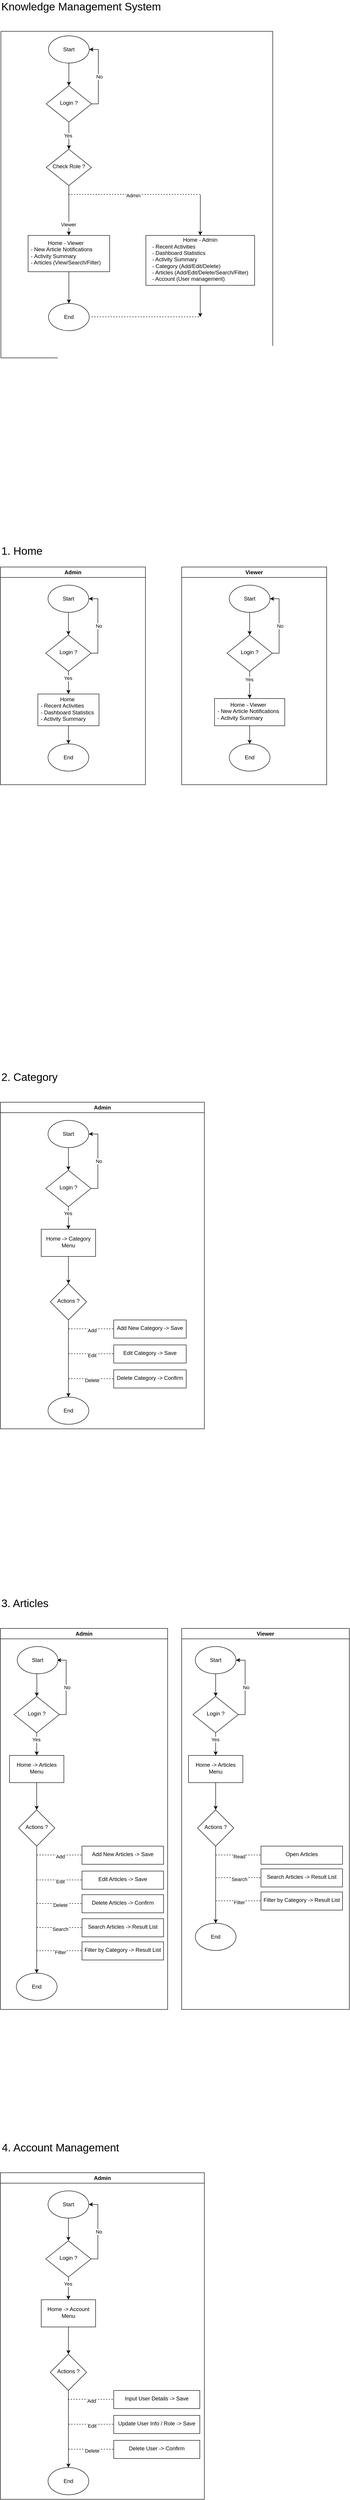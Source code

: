 <mxfile version="28.2.5">
  <diagram id="C5RBs43oDa-KdzZeNtuy" name="Page-1">
    <mxGraphModel dx="1418" dy="756" grid="1" gridSize="10" guides="1" tooltips="1" connect="1" arrows="1" fold="1" page="1" pageScale="1" pageWidth="827" pageHeight="1169" math="0" shadow="0">
      <root>
        <mxCell id="WIyWlLk6GJQsqaUBKTNV-0" />
        <mxCell id="WIyWlLk6GJQsqaUBKTNV-1" parent="WIyWlLk6GJQsqaUBKTNV-0" />
        <mxCell id="KvHcU47rv7xYEL3rzJnX-13" value="" style="swimlane;startSize=0;" parent="WIyWlLk6GJQsqaUBKTNV-1" vertex="1">
          <mxGeometry x="41" y="79" width="600" height="720" as="geometry" />
        </mxCell>
        <mxCell id="KvHcU47rv7xYEL3rzJnX-27" style="edgeStyle=orthogonalEdgeStyle;rounded=0;orthogonalLoop=1;jettySize=auto;html=1;entryX=1;entryY=0.5;entryDx=0;entryDy=0;" parent="KvHcU47rv7xYEL3rzJnX-13" source="KvHcU47rv7xYEL3rzJnX-29" target="KvHcU47rv7xYEL3rzJnX-33" edge="1">
          <mxGeometry relative="1" as="geometry">
            <Array as="points">
              <mxPoint x="215" y="160" />
              <mxPoint x="215" y="40" />
            </Array>
          </mxGeometry>
        </mxCell>
        <mxCell id="KvHcU47rv7xYEL3rzJnX-28" value="No" style="edgeLabel;html=1;align=center;verticalAlign=middle;resizable=0;points=[];" parent="KvHcU47rv7xYEL3rzJnX-27" vertex="1" connectable="0">
          <mxGeometry x="-0.032" y="-2" relative="1" as="geometry">
            <mxPoint as="offset" />
          </mxGeometry>
        </mxCell>
        <mxCell id="KvHcU47rv7xYEL3rzJnX-37" value="" style="edgeStyle=orthogonalEdgeStyle;rounded=0;orthogonalLoop=1;jettySize=auto;html=1;" parent="KvHcU47rv7xYEL3rzJnX-13" source="KvHcU47rv7xYEL3rzJnX-29" target="KvHcU47rv7xYEL3rzJnX-36" edge="1">
          <mxGeometry relative="1" as="geometry" />
        </mxCell>
        <mxCell id="KvHcU47rv7xYEL3rzJnX-38" value="Yes" style="edgeLabel;html=1;align=center;verticalAlign=middle;resizable=0;points=[];" parent="KvHcU47rv7xYEL3rzJnX-37" vertex="1" connectable="0">
          <mxGeometry y="-2" relative="1" as="geometry">
            <mxPoint as="offset" />
          </mxGeometry>
        </mxCell>
        <mxCell id="KvHcU47rv7xYEL3rzJnX-29" value="Login ?" style="rhombus;whiteSpace=wrap;html=1;shadow=0;fontFamily=Helvetica;fontSize=12;align=center;strokeWidth=1;spacing=6;spacingTop=-4;" parent="KvHcU47rv7xYEL3rzJnX-13" vertex="1">
          <mxGeometry x="100" y="120" width="100" height="80" as="geometry" />
        </mxCell>
        <mxCell id="KvHcU47rv7xYEL3rzJnX-32" value="" style="edgeStyle=orthogonalEdgeStyle;rounded=0;orthogonalLoop=1;jettySize=auto;html=1;" parent="KvHcU47rv7xYEL3rzJnX-13" source="KvHcU47rv7xYEL3rzJnX-33" target="KvHcU47rv7xYEL3rzJnX-29" edge="1">
          <mxGeometry relative="1" as="geometry" />
        </mxCell>
        <mxCell id="KvHcU47rv7xYEL3rzJnX-33" value="Start" style="ellipse;whiteSpace=wrap;html=1;" parent="KvHcU47rv7xYEL3rzJnX-13" vertex="1">
          <mxGeometry x="105" y="10" width="90" height="60" as="geometry" />
        </mxCell>
        <mxCell id="KvHcU47rv7xYEL3rzJnX-57" style="edgeStyle=orthogonalEdgeStyle;rounded=0;orthogonalLoop=1;jettySize=auto;html=1;entryX=0.5;entryY=0;entryDx=0;entryDy=0;" parent="KvHcU47rv7xYEL3rzJnX-13" source="KvHcU47rv7xYEL3rzJnX-36" target="KvHcU47rv7xYEL3rzJnX-41" edge="1">
          <mxGeometry relative="1" as="geometry" />
        </mxCell>
        <mxCell id="KvHcU47rv7xYEL3rzJnX-62" value="Viewer" style="edgeLabel;html=1;align=center;verticalAlign=middle;resizable=0;points=[];" parent="KvHcU47rv7xYEL3rzJnX-57" vertex="1" connectable="0">
          <mxGeometry x="0.564" y="-1" relative="1" as="geometry">
            <mxPoint as="offset" />
          </mxGeometry>
        </mxCell>
        <mxCell id="KvHcU47rv7xYEL3rzJnX-36" value="Check Role ?" style="rhombus;whiteSpace=wrap;html=1;shadow=0;fontFamily=Helvetica;fontSize=12;align=center;strokeWidth=1;spacing=6;spacingTop=-4;" parent="KvHcU47rv7xYEL3rzJnX-13" vertex="1">
          <mxGeometry x="100" y="260" width="100" height="80" as="geometry" />
        </mxCell>
        <mxCell id="KvHcU47rv7xYEL3rzJnX-56" style="edgeStyle=orthogonalEdgeStyle;rounded=0;orthogonalLoop=1;jettySize=auto;html=1;entryX=0.5;entryY=0;entryDx=0;entryDy=0;" parent="KvHcU47rv7xYEL3rzJnX-13" source="KvHcU47rv7xYEL3rzJnX-41" target="KvHcU47rv7xYEL3rzJnX-54" edge="1">
          <mxGeometry relative="1" as="geometry" />
        </mxCell>
        <mxCell id="KvHcU47rv7xYEL3rzJnX-41" value="&lt;div style=&quot;text-align: center;&quot;&gt;&lt;span style=&quot;background-color: transparent; color: light-dark(rgb(0, 0, 0), rgb(255, 255, 255));&quot;&gt;Home - Viewer&lt;/span&gt;&lt;/div&gt;- New Article Notifications&lt;br&gt;-&amp;nbsp;Activity Summary&lt;br&gt;- Articles (View/Search/Filter)" style="whiteSpace=wrap;html=1;shadow=0;strokeWidth=1;spacing=6;spacingTop=-4;align=left;" parent="KvHcU47rv7xYEL3rzJnX-13" vertex="1">
          <mxGeometry x="60" y="450" width="180" height="80" as="geometry" />
        </mxCell>
        <mxCell id="KvHcU47rv7xYEL3rzJnX-54" value="End" style="ellipse;whiteSpace=wrap;html=1;" parent="KvHcU47rv7xYEL3rzJnX-13" vertex="1">
          <mxGeometry x="105" y="600" width="90" height="60" as="geometry" />
        </mxCell>
        <mxCell id="KvHcU47rv7xYEL3rzJnX-58" value="&lt;div&gt;&lt;span style=&quot;background-color: transparent; color: light-dark(rgb(0, 0, 0), rgb(255, 255, 255));&quot;&gt;Home - Admin&lt;/span&gt;&lt;/div&gt;&lt;span style=&quot;&quot;&gt;&lt;div style=&quot;text-align: left;&quot;&gt;&lt;span style=&quot;background-color: transparent; color: light-dark(rgb(0, 0, 0), rgb(255, 255, 255));&quot;&gt;- Recent Activities&lt;br&gt;- Dashboard Statistics&lt;br&gt;- Activity Summary&lt;/span&gt;&lt;/div&gt;&lt;/span&gt;&lt;span style=&quot;&quot;&gt;&lt;div style=&quot;text-align: left;&quot;&gt;&lt;span style=&quot;background-color: transparent; color: light-dark(rgb(0, 0, 0), rgb(255, 255, 255));&quot;&gt;- Category (Add/Edit/Delete)&lt;/span&gt;&lt;/div&gt;&lt;/span&gt;&lt;span style=&quot;&quot;&gt;&lt;div style=&quot;text-align: left;&quot;&gt;&lt;span style=&quot;background-color: transparent; color: light-dark(rgb(0, 0, 0), rgb(255, 255, 255));&quot;&gt;- Articles (Add/Edit/Delete/Search/Filter)&lt;br&gt;- Account (User management)&lt;/span&gt;&lt;/div&gt;&lt;/span&gt;" style="whiteSpace=wrap;html=1;shadow=0;strokeWidth=1;spacing=6;spacingTop=-4;" parent="KvHcU47rv7xYEL3rzJnX-13" vertex="1">
          <mxGeometry x="320" y="450" width="240" height="110" as="geometry" />
        </mxCell>
        <mxCell id="KvHcU47rv7xYEL3rzJnX-59" value="" style="endArrow=classic;html=1;rounded=0;entryX=0.5;entryY=0;entryDx=0;entryDy=0;exitX=0.667;exitY=0.5;exitDx=0;exitDy=0;exitPerimeter=0;" parent="KvHcU47rv7xYEL3rzJnX-13" target="KvHcU47rv7xYEL3rzJnX-58" edge="1">
          <mxGeometry width="50" height="50" relative="1" as="geometry">
            <mxPoint x="440.2" y="360" as="sourcePoint" />
            <mxPoint x="400" y="350" as="targetPoint" />
          </mxGeometry>
        </mxCell>
        <mxCell id="KvHcU47rv7xYEL3rzJnX-63" value="" style="endArrow=classic;html=1;rounded=0;exitX=0.5;exitY=1;exitDx=0;exitDy=0;" parent="KvHcU47rv7xYEL3rzJnX-13" source="KvHcU47rv7xYEL3rzJnX-58" edge="1">
          <mxGeometry width="50" height="50" relative="1" as="geometry">
            <mxPoint x="350" y="400" as="sourcePoint" />
            <mxPoint x="440" y="630" as="targetPoint" />
          </mxGeometry>
        </mxCell>
        <mxCell id="KvHcU47rv7xYEL3rzJnX-64" value="" style="endArrow=none;dashed=1;html=1;rounded=0;" parent="KvHcU47rv7xYEL3rzJnX-13" edge="1">
          <mxGeometry width="50" height="50" relative="1" as="geometry">
            <mxPoint x="200" y="629.5" as="sourcePoint" />
            <mxPoint x="440" y="629.5" as="targetPoint" />
            <Array as="points">
              <mxPoint x="200" y="629.5" />
            </Array>
          </mxGeometry>
        </mxCell>
        <mxCell id="KvHcU47rv7xYEL3rzJnX-60" value="" style="endArrow=none;dashed=1;html=1;rounded=0;" parent="KvHcU47rv7xYEL3rzJnX-13" edge="1">
          <mxGeometry width="50" height="50" relative="1" as="geometry">
            <mxPoint x="149" y="359.5" as="sourcePoint" />
            <mxPoint x="439" y="359.5" as="targetPoint" />
          </mxGeometry>
        </mxCell>
        <mxCell id="KvHcU47rv7xYEL3rzJnX-61" value="Admin" style="edgeLabel;html=1;align=center;verticalAlign=middle;resizable=0;points=[];" parent="KvHcU47rv7xYEL3rzJnX-60" vertex="1" connectable="0">
          <mxGeometry x="-0.014" y="-2" relative="1" as="geometry">
            <mxPoint as="offset" />
          </mxGeometry>
        </mxCell>
        <mxCell id="snpb0dGP6pKVzHkLgJxg-0" value="&lt;font style=&quot;font-size: 24px;&quot;&gt;Knowledge Management System&lt;/font&gt;" style="text;html=1;align=left;verticalAlign=middle;whiteSpace=wrap;rounded=0;" parent="WIyWlLk6GJQsqaUBKTNV-1" vertex="1">
          <mxGeometry x="40" y="10" width="380" height="30" as="geometry" />
        </mxCell>
        <mxCell id="snpb0dGP6pKVzHkLgJxg-1" value="Admin" style="swimlane;whiteSpace=wrap;html=1;" parent="WIyWlLk6GJQsqaUBKTNV-1" vertex="1">
          <mxGeometry x="40" y="1260" width="320" height="480" as="geometry">
            <mxRectangle x="430" y="510" width="140" height="30" as="alternateBounds" />
          </mxGeometry>
        </mxCell>
        <mxCell id="snpb0dGP6pKVzHkLgJxg-2" value="" style="edgeStyle=orthogonalEdgeStyle;rounded=0;orthogonalLoop=1;jettySize=auto;html=1;" parent="snpb0dGP6pKVzHkLgJxg-1" source="snpb0dGP6pKVzHkLgJxg-6" target="snpb0dGP6pKVzHkLgJxg-8" edge="1">
          <mxGeometry relative="1" as="geometry" />
        </mxCell>
        <mxCell id="snpb0dGP6pKVzHkLgJxg-3" value="Yes" style="edgeLabel;html=1;align=center;verticalAlign=middle;resizable=0;points=[];" parent="snpb0dGP6pKVzHkLgJxg-2" vertex="1" connectable="0">
          <mxGeometry x="-0.4" y="-1" relative="1" as="geometry">
            <mxPoint as="offset" />
          </mxGeometry>
        </mxCell>
        <mxCell id="snpb0dGP6pKVzHkLgJxg-4" style="edgeStyle=orthogonalEdgeStyle;rounded=0;orthogonalLoop=1;jettySize=auto;html=1;entryX=1;entryY=0.5;entryDx=0;entryDy=0;" parent="snpb0dGP6pKVzHkLgJxg-1" source="snpb0dGP6pKVzHkLgJxg-6" target="snpb0dGP6pKVzHkLgJxg-10" edge="1">
          <mxGeometry relative="1" as="geometry">
            <Array as="points">
              <mxPoint x="215" y="190" />
              <mxPoint x="215" y="70" />
            </Array>
          </mxGeometry>
        </mxCell>
        <mxCell id="snpb0dGP6pKVzHkLgJxg-5" value="No" style="edgeLabel;html=1;align=center;verticalAlign=middle;resizable=0;points=[];" parent="snpb0dGP6pKVzHkLgJxg-4" vertex="1" connectable="0">
          <mxGeometry x="-0.032" y="-2" relative="1" as="geometry">
            <mxPoint as="offset" />
          </mxGeometry>
        </mxCell>
        <mxCell id="snpb0dGP6pKVzHkLgJxg-6" value="Login ?" style="rhombus;whiteSpace=wrap;html=1;shadow=0;fontFamily=Helvetica;fontSize=12;align=center;strokeWidth=1;spacing=6;spacingTop=-4;" parent="snpb0dGP6pKVzHkLgJxg-1" vertex="1">
          <mxGeometry x="100" y="150" width="100" height="80" as="geometry" />
        </mxCell>
        <mxCell id="snpb0dGP6pKVzHkLgJxg-7" value="" style="edgeStyle=orthogonalEdgeStyle;rounded=0;orthogonalLoop=1;jettySize=auto;html=1;" parent="snpb0dGP6pKVzHkLgJxg-1" source="snpb0dGP6pKVzHkLgJxg-8" target="snpb0dGP6pKVzHkLgJxg-11" edge="1">
          <mxGeometry relative="1" as="geometry" />
        </mxCell>
        <mxCell id="snpb0dGP6pKVzHkLgJxg-8" value="&lt;div style=&quot;&quot;&gt;&lt;div style=&quot;text-align: center;&quot;&gt;&lt;span style=&quot;background-color: transparent; color: light-dark(rgb(0, 0, 0), rgb(255, 255, 255));&quot;&gt;Home&lt;/span&gt;&lt;/div&gt;&lt;div style=&quot;&quot;&gt;&lt;span style=&quot;background-color: transparent; color: light-dark(rgb(0, 0, 0), rgb(255, 255, 255));&quot;&gt;- Recent Activities&lt;/span&gt;&lt;/div&gt;&lt;span style=&quot;&quot;&gt;- Dashboard Statistics&lt;/span&gt;&lt;/div&gt;&lt;div style=&quot;&quot;&gt;&lt;span style=&quot;background-color: transparent; color: light-dark(rgb(0, 0, 0), rgb(255, 255, 255));&quot;&gt;- Activity Summary&lt;/span&gt;&lt;/div&gt;" style="whiteSpace=wrap;html=1;shadow=0;strokeWidth=1;spacing=6;spacingTop=-4;align=left;" parent="snpb0dGP6pKVzHkLgJxg-1" vertex="1">
          <mxGeometry x="82.5" y="280" width="135" height="70" as="geometry" />
        </mxCell>
        <mxCell id="snpb0dGP6pKVzHkLgJxg-9" value="" style="edgeStyle=orthogonalEdgeStyle;rounded=0;orthogonalLoop=1;jettySize=auto;html=1;" parent="snpb0dGP6pKVzHkLgJxg-1" source="snpb0dGP6pKVzHkLgJxg-10" target="snpb0dGP6pKVzHkLgJxg-6" edge="1">
          <mxGeometry relative="1" as="geometry" />
        </mxCell>
        <mxCell id="snpb0dGP6pKVzHkLgJxg-10" value="Start" style="ellipse;whiteSpace=wrap;html=1;" parent="snpb0dGP6pKVzHkLgJxg-1" vertex="1">
          <mxGeometry x="105" y="40" width="90" height="60" as="geometry" />
        </mxCell>
        <mxCell id="snpb0dGP6pKVzHkLgJxg-11" value="End" style="ellipse;whiteSpace=wrap;html=1;" parent="snpb0dGP6pKVzHkLgJxg-1" vertex="1">
          <mxGeometry x="105" y="390" width="90" height="60" as="geometry" />
        </mxCell>
        <mxCell id="snpb0dGP6pKVzHkLgJxg-12" value="Viewer" style="swimlane;whiteSpace=wrap;html=1;" parent="WIyWlLk6GJQsqaUBKTNV-1" vertex="1">
          <mxGeometry x="440" y="1260" width="320" height="480" as="geometry">
            <mxRectangle x="430" y="510" width="140" height="30" as="alternateBounds" />
          </mxGeometry>
        </mxCell>
        <mxCell id="snpb0dGP6pKVzHkLgJxg-13" value="" style="edgeStyle=orthogonalEdgeStyle;rounded=0;orthogonalLoop=1;jettySize=auto;html=1;" parent="snpb0dGP6pKVzHkLgJxg-12" source="snpb0dGP6pKVzHkLgJxg-17" target="snpb0dGP6pKVzHkLgJxg-19" edge="1">
          <mxGeometry relative="1" as="geometry" />
        </mxCell>
        <mxCell id="snpb0dGP6pKVzHkLgJxg-14" value="Yes" style="edgeLabel;html=1;align=center;verticalAlign=middle;resizable=0;points=[];" parent="snpb0dGP6pKVzHkLgJxg-13" vertex="1" connectable="0">
          <mxGeometry x="-0.4" y="-1" relative="1" as="geometry">
            <mxPoint as="offset" />
          </mxGeometry>
        </mxCell>
        <mxCell id="snpb0dGP6pKVzHkLgJxg-15" style="edgeStyle=orthogonalEdgeStyle;rounded=0;orthogonalLoop=1;jettySize=auto;html=1;entryX=1;entryY=0.5;entryDx=0;entryDy=0;" parent="snpb0dGP6pKVzHkLgJxg-12" source="snpb0dGP6pKVzHkLgJxg-17" target="snpb0dGP6pKVzHkLgJxg-21" edge="1">
          <mxGeometry relative="1" as="geometry">
            <Array as="points">
              <mxPoint x="215" y="190" />
              <mxPoint x="215" y="70" />
            </Array>
          </mxGeometry>
        </mxCell>
        <mxCell id="snpb0dGP6pKVzHkLgJxg-16" value="No" style="edgeLabel;html=1;align=center;verticalAlign=middle;resizable=0;points=[];" parent="snpb0dGP6pKVzHkLgJxg-15" vertex="1" connectable="0">
          <mxGeometry x="-0.032" y="-2" relative="1" as="geometry">
            <mxPoint as="offset" />
          </mxGeometry>
        </mxCell>
        <mxCell id="snpb0dGP6pKVzHkLgJxg-17" value="Login ?" style="rhombus;whiteSpace=wrap;html=1;shadow=0;fontFamily=Helvetica;fontSize=12;align=center;strokeWidth=1;spacing=6;spacingTop=-4;" parent="snpb0dGP6pKVzHkLgJxg-12" vertex="1">
          <mxGeometry x="100" y="150" width="100" height="80" as="geometry" />
        </mxCell>
        <mxCell id="snpb0dGP6pKVzHkLgJxg-18" value="" style="edgeStyle=orthogonalEdgeStyle;rounded=0;orthogonalLoop=1;jettySize=auto;html=1;" parent="snpb0dGP6pKVzHkLgJxg-12" source="snpb0dGP6pKVzHkLgJxg-19" target="snpb0dGP6pKVzHkLgJxg-22" edge="1">
          <mxGeometry relative="1" as="geometry" />
        </mxCell>
        <mxCell id="snpb0dGP6pKVzHkLgJxg-19" value="&lt;div style=&quot;&quot;&gt;&lt;div style=&quot;text-align: center;&quot;&gt;&lt;span style=&quot;background-color: transparent; color: light-dark(rgb(0, 0, 0), rgb(255, 255, 255));&quot;&gt;Home - Viewer&lt;/span&gt;&lt;/div&gt;&lt;span style=&quot;&quot;&gt;- New Article Notifications&lt;/span&gt;&lt;br style=&quot;&quot;&gt;&lt;span style=&quot;&quot;&gt;-&amp;nbsp;Activity Summary&lt;/span&gt;&lt;/div&gt;" style="whiteSpace=wrap;html=1;shadow=0;strokeWidth=1;spacing=6;spacingTop=-4;align=left;" parent="snpb0dGP6pKVzHkLgJxg-12" vertex="1">
          <mxGeometry x="72.5" y="290" width="155" height="60" as="geometry" />
        </mxCell>
        <mxCell id="snpb0dGP6pKVzHkLgJxg-20" value="" style="edgeStyle=orthogonalEdgeStyle;rounded=0;orthogonalLoop=1;jettySize=auto;html=1;" parent="snpb0dGP6pKVzHkLgJxg-12" source="snpb0dGP6pKVzHkLgJxg-21" target="snpb0dGP6pKVzHkLgJxg-17" edge="1">
          <mxGeometry relative="1" as="geometry" />
        </mxCell>
        <mxCell id="snpb0dGP6pKVzHkLgJxg-21" value="Start" style="ellipse;whiteSpace=wrap;html=1;" parent="snpb0dGP6pKVzHkLgJxg-12" vertex="1">
          <mxGeometry x="105" y="40" width="90" height="60" as="geometry" />
        </mxCell>
        <mxCell id="snpb0dGP6pKVzHkLgJxg-22" value="End" style="ellipse;whiteSpace=wrap;html=1;" parent="snpb0dGP6pKVzHkLgJxg-12" vertex="1">
          <mxGeometry x="105" y="390" width="90" height="60" as="geometry" />
        </mxCell>
        <mxCell id="snpb0dGP6pKVzHkLgJxg-23" value="&lt;font style=&quot;font-size: 24px;&quot;&gt;1. Home&lt;/font&gt;" style="text;html=1;align=left;verticalAlign=middle;whiteSpace=wrap;rounded=0;" parent="WIyWlLk6GJQsqaUBKTNV-1" vertex="1">
          <mxGeometry x="40" y="1210" width="120" height="30" as="geometry" />
        </mxCell>
        <mxCell id="snpb0dGP6pKVzHkLgJxg-24" value="Admin" style="swimlane;whiteSpace=wrap;html=1;" parent="WIyWlLk6GJQsqaUBKTNV-1" vertex="1">
          <mxGeometry x="40" y="2440" width="450" height="720" as="geometry">
            <mxRectangle x="430" y="510" width="140" height="30" as="alternateBounds" />
          </mxGeometry>
        </mxCell>
        <mxCell id="snpb0dGP6pKVzHkLgJxg-25" value="" style="edgeStyle=orthogonalEdgeStyle;rounded=0;orthogonalLoop=1;jettySize=auto;html=1;" parent="snpb0dGP6pKVzHkLgJxg-24" source="snpb0dGP6pKVzHkLgJxg-29" target="snpb0dGP6pKVzHkLgJxg-31" edge="1">
          <mxGeometry relative="1" as="geometry" />
        </mxCell>
        <mxCell id="snpb0dGP6pKVzHkLgJxg-26" value="Yes" style="edgeLabel;html=1;align=center;verticalAlign=middle;resizable=0;points=[];" parent="snpb0dGP6pKVzHkLgJxg-25" vertex="1" connectable="0">
          <mxGeometry x="-0.4" y="-1" relative="1" as="geometry">
            <mxPoint as="offset" />
          </mxGeometry>
        </mxCell>
        <mxCell id="snpb0dGP6pKVzHkLgJxg-27" style="edgeStyle=orthogonalEdgeStyle;rounded=0;orthogonalLoop=1;jettySize=auto;html=1;entryX=1;entryY=0.5;entryDx=0;entryDy=0;" parent="snpb0dGP6pKVzHkLgJxg-24" source="snpb0dGP6pKVzHkLgJxg-29" target="snpb0dGP6pKVzHkLgJxg-33" edge="1">
          <mxGeometry relative="1" as="geometry">
            <Array as="points">
              <mxPoint x="215" y="190" />
              <mxPoint x="215" y="70" />
            </Array>
          </mxGeometry>
        </mxCell>
        <mxCell id="snpb0dGP6pKVzHkLgJxg-28" value="No" style="edgeLabel;html=1;align=center;verticalAlign=middle;resizable=0;points=[];" parent="snpb0dGP6pKVzHkLgJxg-27" vertex="1" connectable="0">
          <mxGeometry x="-0.032" y="-2" relative="1" as="geometry">
            <mxPoint as="offset" />
          </mxGeometry>
        </mxCell>
        <mxCell id="snpb0dGP6pKVzHkLgJxg-29" value="Login ?" style="rhombus;whiteSpace=wrap;html=1;shadow=0;fontFamily=Helvetica;fontSize=12;align=center;strokeWidth=1;spacing=6;spacingTop=-4;" parent="snpb0dGP6pKVzHkLgJxg-24" vertex="1">
          <mxGeometry x="100" y="150" width="100" height="80" as="geometry" />
        </mxCell>
        <mxCell id="snpb0dGP6pKVzHkLgJxg-30" value="" style="edgeStyle=orthogonalEdgeStyle;rounded=0;orthogonalLoop=1;jettySize=auto;html=1;" parent="snpb0dGP6pKVzHkLgJxg-24" source="snpb0dGP6pKVzHkLgJxg-31" target="snpb0dGP6pKVzHkLgJxg-35" edge="1">
          <mxGeometry relative="1" as="geometry" />
        </mxCell>
        <mxCell id="snpb0dGP6pKVzHkLgJxg-31" value="Home -&amp;gt; Category Menu" style="whiteSpace=wrap;html=1;shadow=0;strokeWidth=1;spacing=6;spacingTop=-4;" parent="snpb0dGP6pKVzHkLgJxg-24" vertex="1">
          <mxGeometry x="90" y="280" width="120" height="60" as="geometry" />
        </mxCell>
        <mxCell id="snpb0dGP6pKVzHkLgJxg-32" value="" style="edgeStyle=orthogonalEdgeStyle;rounded=0;orthogonalLoop=1;jettySize=auto;html=1;" parent="snpb0dGP6pKVzHkLgJxg-24" source="snpb0dGP6pKVzHkLgJxg-33" target="snpb0dGP6pKVzHkLgJxg-29" edge="1">
          <mxGeometry relative="1" as="geometry" />
        </mxCell>
        <mxCell id="snpb0dGP6pKVzHkLgJxg-33" value="Start" style="ellipse;whiteSpace=wrap;html=1;" parent="snpb0dGP6pKVzHkLgJxg-24" vertex="1">
          <mxGeometry x="105" y="40" width="90" height="60" as="geometry" />
        </mxCell>
        <mxCell id="snpb0dGP6pKVzHkLgJxg-34" style="edgeStyle=orthogonalEdgeStyle;rounded=0;orthogonalLoop=1;jettySize=auto;html=1;entryX=0.5;entryY=0;entryDx=0;entryDy=0;" parent="snpb0dGP6pKVzHkLgJxg-24" source="snpb0dGP6pKVzHkLgJxg-35" target="snpb0dGP6pKVzHkLgJxg-36" edge="1">
          <mxGeometry relative="1" as="geometry" />
        </mxCell>
        <mxCell id="snpb0dGP6pKVzHkLgJxg-35" value="Actions ?" style="rhombus;whiteSpace=wrap;html=1;shadow=0;strokeWidth=1;spacing=6;spacingTop=-4;" parent="snpb0dGP6pKVzHkLgJxg-24" vertex="1">
          <mxGeometry x="110" y="400" width="80" height="80" as="geometry" />
        </mxCell>
        <mxCell id="snpb0dGP6pKVzHkLgJxg-36" value="End" style="ellipse;whiteSpace=wrap;html=1;" parent="snpb0dGP6pKVzHkLgJxg-24" vertex="1">
          <mxGeometry x="105" y="650" width="90" height="60" as="geometry" />
        </mxCell>
        <mxCell id="snpb0dGP6pKVzHkLgJxg-37" value="Add New Category -&amp;gt; Save" style="whiteSpace=wrap;html=1;shadow=0;strokeWidth=1;spacing=6;spacingTop=-4;" parent="snpb0dGP6pKVzHkLgJxg-24" vertex="1">
          <mxGeometry x="250" y="480" width="160" height="40" as="geometry" />
        </mxCell>
        <mxCell id="snpb0dGP6pKVzHkLgJxg-38" value="Edit Category -&amp;gt; Save" style="whiteSpace=wrap;html=1;shadow=0;strokeWidth=1;spacing=6;spacingTop=-4;" parent="snpb0dGP6pKVzHkLgJxg-24" vertex="1">
          <mxGeometry x="250" y="535" width="160" height="40" as="geometry" />
        </mxCell>
        <mxCell id="snpb0dGP6pKVzHkLgJxg-39" value="" style="endArrow=none;dashed=1;html=1;rounded=0;" parent="snpb0dGP6pKVzHkLgJxg-24" edge="1">
          <mxGeometry width="50" height="50" relative="1" as="geometry">
            <mxPoint x="150" y="554.5" as="sourcePoint" />
            <mxPoint x="250" y="554.5" as="targetPoint" />
          </mxGeometry>
        </mxCell>
        <mxCell id="snpb0dGP6pKVzHkLgJxg-40" value="Text" style="edgeLabel;html=1;align=center;verticalAlign=middle;resizable=0;points=[];" parent="snpb0dGP6pKVzHkLgJxg-39" vertex="1" connectable="0">
          <mxGeometry x="0.02" y="-2" relative="1" as="geometry">
            <mxPoint as="offset" />
          </mxGeometry>
        </mxCell>
        <mxCell id="snpb0dGP6pKVzHkLgJxg-41" value="Edit" style="edgeLabel;html=1;align=center;verticalAlign=middle;resizable=0;points=[];" parent="snpb0dGP6pKVzHkLgJxg-39" vertex="1" connectable="0">
          <mxGeometry x="0.04" y="-3" relative="1" as="geometry">
            <mxPoint as="offset" />
          </mxGeometry>
        </mxCell>
        <mxCell id="snpb0dGP6pKVzHkLgJxg-42" value="Delete Category -&amp;gt; Confirm" style="whiteSpace=wrap;html=1;shadow=0;strokeWidth=1;spacing=6;spacingTop=-4;" parent="snpb0dGP6pKVzHkLgJxg-24" vertex="1">
          <mxGeometry x="250" y="590" width="160" height="40" as="geometry" />
        </mxCell>
        <mxCell id="snpb0dGP6pKVzHkLgJxg-43" value="" style="endArrow=none;dashed=1;html=1;rounded=0;" parent="snpb0dGP6pKVzHkLgJxg-24" edge="1">
          <mxGeometry width="50" height="50" relative="1" as="geometry">
            <mxPoint x="150" y="609.5" as="sourcePoint" />
            <mxPoint x="250" y="609.5" as="targetPoint" />
          </mxGeometry>
        </mxCell>
        <mxCell id="snpb0dGP6pKVzHkLgJxg-44" value="Text" style="edgeLabel;html=1;align=center;verticalAlign=middle;resizable=0;points=[];" parent="snpb0dGP6pKVzHkLgJxg-43" vertex="1" connectable="0">
          <mxGeometry x="0.02" y="-2" relative="1" as="geometry">
            <mxPoint as="offset" />
          </mxGeometry>
        </mxCell>
        <mxCell id="snpb0dGP6pKVzHkLgJxg-45" value="Delete" style="edgeLabel;html=1;align=center;verticalAlign=middle;resizable=0;points=[];" parent="snpb0dGP6pKVzHkLgJxg-43" vertex="1" connectable="0">
          <mxGeometry x="0.04" y="-3" relative="1" as="geometry">
            <mxPoint as="offset" />
          </mxGeometry>
        </mxCell>
        <mxCell id="snpb0dGP6pKVzHkLgJxg-46" value="" style="endArrow=none;dashed=1;html=1;rounded=0;" parent="snpb0dGP6pKVzHkLgJxg-24" edge="1">
          <mxGeometry width="50" height="50" relative="1" as="geometry">
            <mxPoint x="150" y="499.5" as="sourcePoint" />
            <mxPoint x="250" y="499.5" as="targetPoint" />
          </mxGeometry>
        </mxCell>
        <mxCell id="snpb0dGP6pKVzHkLgJxg-47" value="Text" style="edgeLabel;html=1;align=center;verticalAlign=middle;resizable=0;points=[];" parent="snpb0dGP6pKVzHkLgJxg-46" vertex="1" connectable="0">
          <mxGeometry x="0.02" y="-2" relative="1" as="geometry">
            <mxPoint as="offset" />
          </mxGeometry>
        </mxCell>
        <mxCell id="snpb0dGP6pKVzHkLgJxg-48" value="Add" style="edgeLabel;html=1;align=center;verticalAlign=middle;resizable=0;points=[];" parent="snpb0dGP6pKVzHkLgJxg-46" vertex="1" connectable="0">
          <mxGeometry x="0.04" y="-3" relative="1" as="geometry">
            <mxPoint as="offset" />
          </mxGeometry>
        </mxCell>
        <mxCell id="snpb0dGP6pKVzHkLgJxg-49" value="&lt;font style=&quot;font-size: 24px;&quot;&gt;2. Category&lt;/font&gt;" style="text;html=1;align=left;verticalAlign=middle;whiteSpace=wrap;rounded=0;" parent="WIyWlLk6GJQsqaUBKTNV-1" vertex="1">
          <mxGeometry x="40" y="2370" width="140" height="30" as="geometry" />
        </mxCell>
        <mxCell id="snpb0dGP6pKVzHkLgJxg-51" value="Admin" style="swimlane;whiteSpace=wrap;html=1;" parent="WIyWlLk6GJQsqaUBKTNV-1" vertex="1">
          <mxGeometry x="40" y="3600" width="369" height="840" as="geometry">
            <mxRectangle x="430" y="510" width="140" height="30" as="alternateBounds" />
          </mxGeometry>
        </mxCell>
        <mxCell id="snpb0dGP6pKVzHkLgJxg-52" value="" style="edgeStyle=orthogonalEdgeStyle;rounded=0;orthogonalLoop=1;jettySize=auto;html=1;" parent="snpb0dGP6pKVzHkLgJxg-51" source="snpb0dGP6pKVzHkLgJxg-56" target="snpb0dGP6pKVzHkLgJxg-58" edge="1">
          <mxGeometry relative="1" as="geometry" />
        </mxCell>
        <mxCell id="snpb0dGP6pKVzHkLgJxg-53" value="Yes" style="edgeLabel;html=1;align=center;verticalAlign=middle;resizable=0;points=[];" parent="snpb0dGP6pKVzHkLgJxg-52" vertex="1" connectable="0">
          <mxGeometry x="-0.4" y="-1" relative="1" as="geometry">
            <mxPoint as="offset" />
          </mxGeometry>
        </mxCell>
        <mxCell id="snpb0dGP6pKVzHkLgJxg-54" style="edgeStyle=orthogonalEdgeStyle;rounded=0;orthogonalLoop=1;jettySize=auto;html=1;entryX=1;entryY=0.5;entryDx=0;entryDy=0;" parent="snpb0dGP6pKVzHkLgJxg-51" source="snpb0dGP6pKVzHkLgJxg-56" edge="1">
          <mxGeometry relative="1" as="geometry">
            <Array as="points">
              <mxPoint x="145" y="190" />
              <mxPoint x="145" y="70" />
            </Array>
            <mxPoint x="125" y="70" as="targetPoint" />
          </mxGeometry>
        </mxCell>
        <mxCell id="snpb0dGP6pKVzHkLgJxg-55" value="No" style="edgeLabel;html=1;align=center;verticalAlign=middle;resizable=0;points=[];" parent="snpb0dGP6pKVzHkLgJxg-54" vertex="1" connectable="0">
          <mxGeometry x="-0.032" y="-2" relative="1" as="geometry">
            <mxPoint as="offset" />
          </mxGeometry>
        </mxCell>
        <mxCell id="snpb0dGP6pKVzHkLgJxg-56" value="Login ?" style="rhombus;whiteSpace=wrap;html=1;shadow=0;fontFamily=Helvetica;fontSize=12;align=center;strokeWidth=1;spacing=6;spacingTop=-4;" parent="snpb0dGP6pKVzHkLgJxg-51" vertex="1">
          <mxGeometry x="30" y="150" width="100" height="80" as="geometry" />
        </mxCell>
        <mxCell id="snpb0dGP6pKVzHkLgJxg-57" value="" style="edgeStyle=orthogonalEdgeStyle;rounded=0;orthogonalLoop=1;jettySize=auto;html=1;" parent="snpb0dGP6pKVzHkLgJxg-51" source="snpb0dGP6pKVzHkLgJxg-58" target="snpb0dGP6pKVzHkLgJxg-62" edge="1">
          <mxGeometry relative="1" as="geometry" />
        </mxCell>
        <mxCell id="snpb0dGP6pKVzHkLgJxg-58" value="Home -&amp;gt; Articles Menu" style="whiteSpace=wrap;html=1;shadow=0;strokeWidth=1;spacing=6;spacingTop=-4;" parent="snpb0dGP6pKVzHkLgJxg-51" vertex="1">
          <mxGeometry x="20" y="280" width="120" height="60" as="geometry" />
        </mxCell>
        <mxCell id="snpb0dGP6pKVzHkLgJxg-59" value="" style="edgeStyle=orthogonalEdgeStyle;rounded=0;orthogonalLoop=1;jettySize=auto;html=1;" parent="snpb0dGP6pKVzHkLgJxg-51" target="snpb0dGP6pKVzHkLgJxg-56" edge="1">
          <mxGeometry relative="1" as="geometry">
            <mxPoint x="80" y="100" as="sourcePoint" />
          </mxGeometry>
        </mxCell>
        <mxCell id="snpb0dGP6pKVzHkLgJxg-60" value="Start" style="ellipse;whiteSpace=wrap;html=1;" parent="snpb0dGP6pKVzHkLgJxg-51" vertex="1">
          <mxGeometry x="37" y="40" width="90" height="60" as="geometry" />
        </mxCell>
        <mxCell id="snpb0dGP6pKVzHkLgJxg-61" style="edgeStyle=orthogonalEdgeStyle;rounded=0;orthogonalLoop=1;jettySize=auto;html=1;entryX=0.5;entryY=0;entryDx=0;entryDy=0;" parent="snpb0dGP6pKVzHkLgJxg-51" source="snpb0dGP6pKVzHkLgJxg-62" target="snpb0dGP6pKVzHkLgJxg-63" edge="1">
          <mxGeometry relative="1" as="geometry" />
        </mxCell>
        <mxCell id="snpb0dGP6pKVzHkLgJxg-62" value="Actions ?" style="rhombus;whiteSpace=wrap;html=1;shadow=0;strokeWidth=1;spacing=6;spacingTop=-4;" parent="snpb0dGP6pKVzHkLgJxg-51" vertex="1">
          <mxGeometry x="40" y="400" width="80" height="80" as="geometry" />
        </mxCell>
        <mxCell id="snpb0dGP6pKVzHkLgJxg-63" value="End" style="ellipse;whiteSpace=wrap;html=1;" parent="snpb0dGP6pKVzHkLgJxg-51" vertex="1">
          <mxGeometry x="35" y="760" width="90" height="60" as="geometry" />
        </mxCell>
        <mxCell id="snpb0dGP6pKVzHkLgJxg-64" value="Add New Articles -&amp;gt; Save" style="whiteSpace=wrap;html=1;shadow=0;strokeWidth=1;spacing=6;spacingTop=-4;" parent="snpb0dGP6pKVzHkLgJxg-51" vertex="1">
          <mxGeometry x="180" y="480" width="180" height="40" as="geometry" />
        </mxCell>
        <mxCell id="snpb0dGP6pKVzHkLgJxg-65" value="Edit Articles -&amp;gt; Save" style="whiteSpace=wrap;html=1;shadow=0;strokeWidth=1;spacing=6;spacingTop=-4;" parent="snpb0dGP6pKVzHkLgJxg-51" vertex="1">
          <mxGeometry x="180" y="535" width="180" height="40" as="geometry" />
        </mxCell>
        <mxCell id="snpb0dGP6pKVzHkLgJxg-66" value="" style="endArrow=none;dashed=1;html=1;rounded=0;" parent="snpb0dGP6pKVzHkLgJxg-51" edge="1">
          <mxGeometry width="50" height="50" relative="1" as="geometry">
            <mxPoint x="80" y="554.5" as="sourcePoint" />
            <mxPoint x="180" y="554.5" as="targetPoint" />
          </mxGeometry>
        </mxCell>
        <mxCell id="snpb0dGP6pKVzHkLgJxg-67" value="Text" style="edgeLabel;html=1;align=center;verticalAlign=middle;resizable=0;points=[];" parent="snpb0dGP6pKVzHkLgJxg-66" vertex="1" connectable="0">
          <mxGeometry x="0.02" y="-2" relative="1" as="geometry">
            <mxPoint as="offset" />
          </mxGeometry>
        </mxCell>
        <mxCell id="snpb0dGP6pKVzHkLgJxg-68" value="Edit" style="edgeLabel;html=1;align=center;verticalAlign=middle;resizable=0;points=[];" parent="snpb0dGP6pKVzHkLgJxg-66" vertex="1" connectable="0">
          <mxGeometry x="0.04" y="-3" relative="1" as="geometry">
            <mxPoint as="offset" />
          </mxGeometry>
        </mxCell>
        <mxCell id="snpb0dGP6pKVzHkLgJxg-69" value="Delete Articles&amp;nbsp;&lt;span style=&quot;background-color: transparent; color: light-dark(rgb(0, 0, 0), rgb(255, 255, 255));&quot;&gt;-&amp;gt; Confirm&lt;/span&gt;" style="whiteSpace=wrap;html=1;shadow=0;strokeWidth=1;spacing=6;spacingTop=-4;" parent="snpb0dGP6pKVzHkLgJxg-51" vertex="1">
          <mxGeometry x="180" y="587" width="180" height="40" as="geometry" />
        </mxCell>
        <mxCell id="snpb0dGP6pKVzHkLgJxg-70" value="" style="endArrow=none;dashed=1;html=1;rounded=0;" parent="snpb0dGP6pKVzHkLgJxg-51" edge="1">
          <mxGeometry width="50" height="50" relative="1" as="geometry">
            <mxPoint x="80" y="606.5" as="sourcePoint" />
            <mxPoint x="180" y="606.5" as="targetPoint" />
          </mxGeometry>
        </mxCell>
        <mxCell id="snpb0dGP6pKVzHkLgJxg-71" value="Text" style="edgeLabel;html=1;align=center;verticalAlign=middle;resizable=0;points=[];" parent="snpb0dGP6pKVzHkLgJxg-70" vertex="1" connectable="0">
          <mxGeometry x="0.02" y="-2" relative="1" as="geometry">
            <mxPoint as="offset" />
          </mxGeometry>
        </mxCell>
        <mxCell id="snpb0dGP6pKVzHkLgJxg-72" value="Delete" style="edgeLabel;html=1;align=center;verticalAlign=middle;resizable=0;points=[];" parent="snpb0dGP6pKVzHkLgJxg-70" vertex="1" connectable="0">
          <mxGeometry x="0.04" y="-3" relative="1" as="geometry">
            <mxPoint as="offset" />
          </mxGeometry>
        </mxCell>
        <mxCell id="snpb0dGP6pKVzHkLgJxg-73" value="" style="endArrow=none;dashed=1;html=1;rounded=0;" parent="snpb0dGP6pKVzHkLgJxg-51" edge="1">
          <mxGeometry width="50" height="50" relative="1" as="geometry">
            <mxPoint x="80" y="499.5" as="sourcePoint" />
            <mxPoint x="180" y="499.5" as="targetPoint" />
          </mxGeometry>
        </mxCell>
        <mxCell id="snpb0dGP6pKVzHkLgJxg-74" value="Text" style="edgeLabel;html=1;align=center;verticalAlign=middle;resizable=0;points=[];" parent="snpb0dGP6pKVzHkLgJxg-73" vertex="1" connectable="0">
          <mxGeometry x="0.02" y="-2" relative="1" as="geometry">
            <mxPoint as="offset" />
          </mxGeometry>
        </mxCell>
        <mxCell id="snpb0dGP6pKVzHkLgJxg-75" value="Add" style="edgeLabel;html=1;align=center;verticalAlign=middle;resizable=0;points=[];" parent="snpb0dGP6pKVzHkLgJxg-73" vertex="1" connectable="0">
          <mxGeometry x="0.04" y="-3" relative="1" as="geometry">
            <mxPoint as="offset" />
          </mxGeometry>
        </mxCell>
        <mxCell id="snpb0dGP6pKVzHkLgJxg-76" value="Search Articles&amp;nbsp;&lt;span style=&quot;background-color: transparent; color: light-dark(rgb(0, 0, 0), rgb(255, 255, 255));&quot;&gt;-&amp;gt; Result List&lt;/span&gt;" style="whiteSpace=wrap;html=1;shadow=0;strokeWidth=1;spacing=6;spacingTop=-4;" parent="snpb0dGP6pKVzHkLgJxg-51" vertex="1">
          <mxGeometry x="180" y="640" width="180" height="40" as="geometry" />
        </mxCell>
        <mxCell id="snpb0dGP6pKVzHkLgJxg-77" value="" style="endArrow=none;dashed=1;html=1;rounded=0;" parent="snpb0dGP6pKVzHkLgJxg-51" edge="1">
          <mxGeometry width="50" height="50" relative="1" as="geometry">
            <mxPoint x="80" y="659.5" as="sourcePoint" />
            <mxPoint x="180" y="659.5" as="targetPoint" />
          </mxGeometry>
        </mxCell>
        <mxCell id="snpb0dGP6pKVzHkLgJxg-78" value="Text" style="edgeLabel;html=1;align=center;verticalAlign=middle;resizable=0;points=[];" parent="snpb0dGP6pKVzHkLgJxg-77" vertex="1" connectable="0">
          <mxGeometry x="0.02" y="-2" relative="1" as="geometry">
            <mxPoint as="offset" />
          </mxGeometry>
        </mxCell>
        <mxCell id="snpb0dGP6pKVzHkLgJxg-79" value="Search" style="edgeLabel;html=1;align=center;verticalAlign=middle;resizable=0;points=[];" parent="snpb0dGP6pKVzHkLgJxg-77" vertex="1" connectable="0">
          <mxGeometry x="0.04" y="-3" relative="1" as="geometry">
            <mxPoint as="offset" />
          </mxGeometry>
        </mxCell>
        <mxCell id="snpb0dGP6pKVzHkLgJxg-80" value="Filter by Category&lt;span style=&quot;background-color: transparent; color: light-dark(rgb(0, 0, 0), rgb(255, 255, 255));&quot;&gt;&amp;nbsp;-&amp;gt; Result List&lt;/span&gt;" style="whiteSpace=wrap;html=1;shadow=0;strokeWidth=1;spacing=6;spacingTop=-4;" parent="snpb0dGP6pKVzHkLgJxg-51" vertex="1">
          <mxGeometry x="180" y="691" width="180" height="40" as="geometry" />
        </mxCell>
        <mxCell id="snpb0dGP6pKVzHkLgJxg-81" value="" style="endArrow=none;dashed=1;html=1;rounded=0;" parent="snpb0dGP6pKVzHkLgJxg-51" edge="1">
          <mxGeometry width="50" height="50" relative="1" as="geometry">
            <mxPoint x="80" y="710.5" as="sourcePoint" />
            <mxPoint x="180" y="710.5" as="targetPoint" />
          </mxGeometry>
        </mxCell>
        <mxCell id="snpb0dGP6pKVzHkLgJxg-82" value="Text" style="edgeLabel;html=1;align=center;verticalAlign=middle;resizable=0;points=[];" parent="snpb0dGP6pKVzHkLgJxg-81" vertex="1" connectable="0">
          <mxGeometry x="0.02" y="-2" relative="1" as="geometry">
            <mxPoint as="offset" />
          </mxGeometry>
        </mxCell>
        <mxCell id="snpb0dGP6pKVzHkLgJxg-83" value="Filter" style="edgeLabel;html=1;align=center;verticalAlign=middle;resizable=0;points=[];" parent="snpb0dGP6pKVzHkLgJxg-81" vertex="1" connectable="0">
          <mxGeometry x="0.04" y="-3" relative="1" as="geometry">
            <mxPoint as="offset" />
          </mxGeometry>
        </mxCell>
        <mxCell id="snpb0dGP6pKVzHkLgJxg-84" value="Viewer" style="swimlane;whiteSpace=wrap;html=1;" parent="WIyWlLk6GJQsqaUBKTNV-1" vertex="1">
          <mxGeometry x="440" y="3600" width="370" height="840" as="geometry">
            <mxRectangle x="430" y="510" width="140" height="30" as="alternateBounds" />
          </mxGeometry>
        </mxCell>
        <mxCell id="snpb0dGP6pKVzHkLgJxg-85" value="" style="edgeStyle=orthogonalEdgeStyle;rounded=0;orthogonalLoop=1;jettySize=auto;html=1;" parent="snpb0dGP6pKVzHkLgJxg-84" source="snpb0dGP6pKVzHkLgJxg-89" target="snpb0dGP6pKVzHkLgJxg-91" edge="1">
          <mxGeometry relative="1" as="geometry" />
        </mxCell>
        <mxCell id="snpb0dGP6pKVzHkLgJxg-86" value="Yes" style="edgeLabel;html=1;align=center;verticalAlign=middle;resizable=0;points=[];" parent="snpb0dGP6pKVzHkLgJxg-85" vertex="1" connectable="0">
          <mxGeometry x="-0.4" y="-1" relative="1" as="geometry">
            <mxPoint as="offset" />
          </mxGeometry>
        </mxCell>
        <mxCell id="snpb0dGP6pKVzHkLgJxg-87" style="edgeStyle=orthogonalEdgeStyle;rounded=0;orthogonalLoop=1;jettySize=auto;html=1;entryX=1;entryY=0.5;entryDx=0;entryDy=0;" parent="snpb0dGP6pKVzHkLgJxg-84" source="snpb0dGP6pKVzHkLgJxg-89" target="snpb0dGP6pKVzHkLgJxg-93" edge="1">
          <mxGeometry relative="1" as="geometry">
            <Array as="points">
              <mxPoint x="140" y="190" />
              <mxPoint x="140" y="70" />
            </Array>
          </mxGeometry>
        </mxCell>
        <mxCell id="snpb0dGP6pKVzHkLgJxg-88" value="No" style="edgeLabel;html=1;align=center;verticalAlign=middle;resizable=0;points=[];" parent="snpb0dGP6pKVzHkLgJxg-87" vertex="1" connectable="0">
          <mxGeometry x="-0.032" y="-2" relative="1" as="geometry">
            <mxPoint as="offset" />
          </mxGeometry>
        </mxCell>
        <mxCell id="snpb0dGP6pKVzHkLgJxg-89" value="Login ?" style="rhombus;whiteSpace=wrap;html=1;shadow=0;fontFamily=Helvetica;fontSize=12;align=center;strokeWidth=1;spacing=6;spacingTop=-4;" parent="snpb0dGP6pKVzHkLgJxg-84" vertex="1">
          <mxGeometry x="25" y="150" width="100" height="80" as="geometry" />
        </mxCell>
        <mxCell id="snpb0dGP6pKVzHkLgJxg-90" value="" style="edgeStyle=orthogonalEdgeStyle;rounded=0;orthogonalLoop=1;jettySize=auto;html=1;" parent="snpb0dGP6pKVzHkLgJxg-84" source="snpb0dGP6pKVzHkLgJxg-91" target="snpb0dGP6pKVzHkLgJxg-95" edge="1">
          <mxGeometry relative="1" as="geometry" />
        </mxCell>
        <mxCell id="snpb0dGP6pKVzHkLgJxg-91" value="Home -&amp;gt; Articles Menu" style="whiteSpace=wrap;html=1;shadow=0;strokeWidth=1;spacing=6;spacingTop=-4;" parent="snpb0dGP6pKVzHkLgJxg-84" vertex="1">
          <mxGeometry x="15" y="280" width="120" height="60" as="geometry" />
        </mxCell>
        <mxCell id="snpb0dGP6pKVzHkLgJxg-92" value="" style="edgeStyle=orthogonalEdgeStyle;rounded=0;orthogonalLoop=1;jettySize=auto;html=1;" parent="snpb0dGP6pKVzHkLgJxg-84" source="snpb0dGP6pKVzHkLgJxg-93" target="snpb0dGP6pKVzHkLgJxg-89" edge="1">
          <mxGeometry relative="1" as="geometry" />
        </mxCell>
        <mxCell id="snpb0dGP6pKVzHkLgJxg-93" value="Start" style="ellipse;whiteSpace=wrap;html=1;" parent="snpb0dGP6pKVzHkLgJxg-84" vertex="1">
          <mxGeometry x="30" y="40" width="90" height="60" as="geometry" />
        </mxCell>
        <mxCell id="snpb0dGP6pKVzHkLgJxg-94" style="edgeStyle=orthogonalEdgeStyle;rounded=0;orthogonalLoop=1;jettySize=auto;html=1;entryX=0.5;entryY=0;entryDx=0;entryDy=0;" parent="snpb0dGP6pKVzHkLgJxg-84" source="snpb0dGP6pKVzHkLgJxg-95" target="snpb0dGP6pKVzHkLgJxg-96" edge="1">
          <mxGeometry relative="1" as="geometry" />
        </mxCell>
        <mxCell id="snpb0dGP6pKVzHkLgJxg-95" value="Actions ?" style="rhombus;whiteSpace=wrap;html=1;shadow=0;strokeWidth=1;spacing=6;spacingTop=-4;" parent="snpb0dGP6pKVzHkLgJxg-84" vertex="1">
          <mxGeometry x="35" y="400" width="80" height="80" as="geometry" />
        </mxCell>
        <mxCell id="snpb0dGP6pKVzHkLgJxg-96" value="End" style="ellipse;whiteSpace=wrap;html=1;" parent="snpb0dGP6pKVzHkLgJxg-84" vertex="1">
          <mxGeometry x="30" y="650" width="90" height="60" as="geometry" />
        </mxCell>
        <mxCell id="snpb0dGP6pKVzHkLgJxg-97" value="Open Articles" style="whiteSpace=wrap;html=1;shadow=0;strokeWidth=1;spacing=6;spacingTop=-4;" parent="snpb0dGP6pKVzHkLgJxg-84" vertex="1">
          <mxGeometry x="175" y="480" width="180" height="40" as="geometry" />
        </mxCell>
        <mxCell id="snpb0dGP6pKVzHkLgJxg-98" value="" style="endArrow=none;dashed=1;html=1;rounded=0;" parent="snpb0dGP6pKVzHkLgJxg-84" edge="1">
          <mxGeometry width="50" height="50" relative="1" as="geometry">
            <mxPoint x="75" y="499.5" as="sourcePoint" />
            <mxPoint x="175" y="499.5" as="targetPoint" />
          </mxGeometry>
        </mxCell>
        <mxCell id="snpb0dGP6pKVzHkLgJxg-99" value="Text" style="edgeLabel;html=1;align=center;verticalAlign=middle;resizable=0;points=[];" parent="snpb0dGP6pKVzHkLgJxg-98" vertex="1" connectable="0">
          <mxGeometry x="0.02" y="-2" relative="1" as="geometry">
            <mxPoint as="offset" />
          </mxGeometry>
        </mxCell>
        <mxCell id="snpb0dGP6pKVzHkLgJxg-100" value="Read" style="edgeLabel;html=1;align=center;verticalAlign=middle;resizable=0;points=[];" parent="snpb0dGP6pKVzHkLgJxg-98" vertex="1" connectable="0">
          <mxGeometry x="0.04" y="-3" relative="1" as="geometry">
            <mxPoint as="offset" />
          </mxGeometry>
        </mxCell>
        <mxCell id="snpb0dGP6pKVzHkLgJxg-101" value="Search Articles&amp;nbsp;&lt;span style=&quot;background-color: transparent; color: light-dark(rgb(0, 0, 0), rgb(255, 255, 255));&quot;&gt;-&amp;gt; Result List&lt;/span&gt;" style="whiteSpace=wrap;html=1;shadow=0;strokeWidth=1;spacing=6;spacingTop=-4;" parent="snpb0dGP6pKVzHkLgJxg-84" vertex="1">
          <mxGeometry x="175" y="530" width="180" height="40" as="geometry" />
        </mxCell>
        <mxCell id="snpb0dGP6pKVzHkLgJxg-102" value="" style="endArrow=none;dashed=1;html=1;rounded=0;" parent="snpb0dGP6pKVzHkLgJxg-84" edge="1">
          <mxGeometry width="50" height="50" relative="1" as="geometry">
            <mxPoint x="75" y="549.5" as="sourcePoint" />
            <mxPoint x="175" y="549.5" as="targetPoint" />
          </mxGeometry>
        </mxCell>
        <mxCell id="snpb0dGP6pKVzHkLgJxg-103" value="Text" style="edgeLabel;html=1;align=center;verticalAlign=middle;resizable=0;points=[];" parent="snpb0dGP6pKVzHkLgJxg-102" vertex="1" connectable="0">
          <mxGeometry x="0.02" y="-2" relative="1" as="geometry">
            <mxPoint as="offset" />
          </mxGeometry>
        </mxCell>
        <mxCell id="snpb0dGP6pKVzHkLgJxg-104" value="Search" style="edgeLabel;html=1;align=center;verticalAlign=middle;resizable=0;points=[];" parent="snpb0dGP6pKVzHkLgJxg-102" vertex="1" connectable="0">
          <mxGeometry x="0.04" y="-3" relative="1" as="geometry">
            <mxPoint as="offset" />
          </mxGeometry>
        </mxCell>
        <mxCell id="snpb0dGP6pKVzHkLgJxg-105" value="Filter by Category&lt;span style=&quot;background-color: transparent; color: light-dark(rgb(0, 0, 0), rgb(255, 255, 255));&quot;&gt;&amp;nbsp;-&amp;gt; Result List&lt;/span&gt;" style="whiteSpace=wrap;html=1;shadow=0;strokeWidth=1;spacing=6;spacingTop=-4;" parent="snpb0dGP6pKVzHkLgJxg-84" vertex="1">
          <mxGeometry x="175" y="581" width="180" height="40" as="geometry" />
        </mxCell>
        <mxCell id="snpb0dGP6pKVzHkLgJxg-106" value="" style="endArrow=none;dashed=1;html=1;rounded=0;" parent="snpb0dGP6pKVzHkLgJxg-84" edge="1">
          <mxGeometry width="50" height="50" relative="1" as="geometry">
            <mxPoint x="75" y="600.5" as="sourcePoint" />
            <mxPoint x="175" y="600.5" as="targetPoint" />
          </mxGeometry>
        </mxCell>
        <mxCell id="snpb0dGP6pKVzHkLgJxg-107" value="Text" style="edgeLabel;html=1;align=center;verticalAlign=middle;resizable=0;points=[];" parent="snpb0dGP6pKVzHkLgJxg-106" vertex="1" connectable="0">
          <mxGeometry x="0.02" y="-2" relative="1" as="geometry">
            <mxPoint as="offset" />
          </mxGeometry>
        </mxCell>
        <mxCell id="snpb0dGP6pKVzHkLgJxg-108" value="Filter" style="edgeLabel;html=1;align=center;verticalAlign=middle;resizable=0;points=[];" parent="snpb0dGP6pKVzHkLgJxg-106" vertex="1" connectable="0">
          <mxGeometry x="0.04" y="-3" relative="1" as="geometry">
            <mxPoint as="offset" />
          </mxGeometry>
        </mxCell>
        <mxCell id="snpb0dGP6pKVzHkLgJxg-109" value="&lt;font style=&quot;font-size: 24px;&quot;&gt;3. Articles&lt;/font&gt;" style="text;html=1;align=left;verticalAlign=middle;whiteSpace=wrap;rounded=0;" parent="WIyWlLk6GJQsqaUBKTNV-1" vertex="1">
          <mxGeometry x="40" y="3530" width="140" height="30" as="geometry" />
        </mxCell>
        <mxCell id="snpb0dGP6pKVzHkLgJxg-110" value="Admin" style="swimlane;whiteSpace=wrap;html=1;" parent="WIyWlLk6GJQsqaUBKTNV-1" vertex="1">
          <mxGeometry x="40" y="4800" width="450" height="720" as="geometry">
            <mxRectangle x="430" y="510" width="140" height="30" as="alternateBounds" />
          </mxGeometry>
        </mxCell>
        <mxCell id="snpb0dGP6pKVzHkLgJxg-111" value="" style="edgeStyle=orthogonalEdgeStyle;rounded=0;orthogonalLoop=1;jettySize=auto;html=1;" parent="snpb0dGP6pKVzHkLgJxg-110" source="snpb0dGP6pKVzHkLgJxg-115" target="snpb0dGP6pKVzHkLgJxg-117" edge="1">
          <mxGeometry relative="1" as="geometry" />
        </mxCell>
        <mxCell id="snpb0dGP6pKVzHkLgJxg-112" value="Yes" style="edgeLabel;html=1;align=center;verticalAlign=middle;resizable=0;points=[];" parent="snpb0dGP6pKVzHkLgJxg-111" vertex="1" connectable="0">
          <mxGeometry x="-0.4" y="-1" relative="1" as="geometry">
            <mxPoint as="offset" />
          </mxGeometry>
        </mxCell>
        <mxCell id="snpb0dGP6pKVzHkLgJxg-113" style="edgeStyle=orthogonalEdgeStyle;rounded=0;orthogonalLoop=1;jettySize=auto;html=1;entryX=1;entryY=0.5;entryDx=0;entryDy=0;" parent="snpb0dGP6pKVzHkLgJxg-110" source="snpb0dGP6pKVzHkLgJxg-115" target="snpb0dGP6pKVzHkLgJxg-119" edge="1">
          <mxGeometry relative="1" as="geometry">
            <Array as="points">
              <mxPoint x="215" y="190" />
              <mxPoint x="215" y="70" />
            </Array>
          </mxGeometry>
        </mxCell>
        <mxCell id="snpb0dGP6pKVzHkLgJxg-114" value="No" style="edgeLabel;html=1;align=center;verticalAlign=middle;resizable=0;points=[];" parent="snpb0dGP6pKVzHkLgJxg-113" vertex="1" connectable="0">
          <mxGeometry x="-0.032" y="-2" relative="1" as="geometry">
            <mxPoint as="offset" />
          </mxGeometry>
        </mxCell>
        <mxCell id="snpb0dGP6pKVzHkLgJxg-115" value="Login ?" style="rhombus;whiteSpace=wrap;html=1;shadow=0;fontFamily=Helvetica;fontSize=12;align=center;strokeWidth=1;spacing=6;spacingTop=-4;" parent="snpb0dGP6pKVzHkLgJxg-110" vertex="1">
          <mxGeometry x="100" y="150" width="100" height="80" as="geometry" />
        </mxCell>
        <mxCell id="snpb0dGP6pKVzHkLgJxg-116" value="" style="edgeStyle=orthogonalEdgeStyle;rounded=0;orthogonalLoop=1;jettySize=auto;html=1;" parent="snpb0dGP6pKVzHkLgJxg-110" source="snpb0dGP6pKVzHkLgJxg-117" target="snpb0dGP6pKVzHkLgJxg-121" edge="1">
          <mxGeometry relative="1" as="geometry" />
        </mxCell>
        <mxCell id="snpb0dGP6pKVzHkLgJxg-117" value="Home -&amp;gt; Account Menu" style="whiteSpace=wrap;html=1;shadow=0;strokeWidth=1;spacing=6;spacingTop=-4;" parent="snpb0dGP6pKVzHkLgJxg-110" vertex="1">
          <mxGeometry x="90" y="280" width="120" height="60" as="geometry" />
        </mxCell>
        <mxCell id="snpb0dGP6pKVzHkLgJxg-118" value="" style="edgeStyle=orthogonalEdgeStyle;rounded=0;orthogonalLoop=1;jettySize=auto;html=1;" parent="snpb0dGP6pKVzHkLgJxg-110" source="snpb0dGP6pKVzHkLgJxg-119" target="snpb0dGP6pKVzHkLgJxg-115" edge="1">
          <mxGeometry relative="1" as="geometry" />
        </mxCell>
        <mxCell id="snpb0dGP6pKVzHkLgJxg-119" value="Start" style="ellipse;whiteSpace=wrap;html=1;" parent="snpb0dGP6pKVzHkLgJxg-110" vertex="1">
          <mxGeometry x="105" y="40" width="90" height="60" as="geometry" />
        </mxCell>
        <mxCell id="snpb0dGP6pKVzHkLgJxg-121" value="Actions ?" style="rhombus;whiteSpace=wrap;html=1;shadow=0;strokeWidth=1;spacing=6;spacingTop=-4;" parent="snpb0dGP6pKVzHkLgJxg-110" vertex="1">
          <mxGeometry x="110" y="400" width="80" height="80" as="geometry" />
        </mxCell>
        <mxCell id="snpb0dGP6pKVzHkLgJxg-122" value="End" style="ellipse;whiteSpace=wrap;html=1;" parent="snpb0dGP6pKVzHkLgJxg-110" vertex="1">
          <mxGeometry x="105" y="650" width="90" height="60" as="geometry" />
        </mxCell>
        <mxCell id="snpb0dGP6pKVzHkLgJxg-124" value="Update User Info / Role -&amp;gt; Save" style="whiteSpace=wrap;html=1;shadow=0;strokeWidth=1;spacing=6;spacingTop=-4;" parent="snpb0dGP6pKVzHkLgJxg-110" vertex="1">
          <mxGeometry x="250" y="535" width="190" height="40" as="geometry" />
        </mxCell>
        <mxCell id="snpb0dGP6pKVzHkLgJxg-125" value="" style="endArrow=none;dashed=1;html=1;rounded=0;" parent="snpb0dGP6pKVzHkLgJxg-110" edge="1">
          <mxGeometry width="50" height="50" relative="1" as="geometry">
            <mxPoint x="150" y="554.5" as="sourcePoint" />
            <mxPoint x="250" y="554.5" as="targetPoint" />
          </mxGeometry>
        </mxCell>
        <mxCell id="snpb0dGP6pKVzHkLgJxg-126" value="Text" style="edgeLabel;html=1;align=center;verticalAlign=middle;resizable=0;points=[];" parent="snpb0dGP6pKVzHkLgJxg-125" vertex="1" connectable="0">
          <mxGeometry x="0.02" y="-2" relative="1" as="geometry">
            <mxPoint as="offset" />
          </mxGeometry>
        </mxCell>
        <mxCell id="snpb0dGP6pKVzHkLgJxg-127" value="Edit" style="edgeLabel;html=1;align=center;verticalAlign=middle;resizable=0;points=[];" parent="snpb0dGP6pKVzHkLgJxg-125" vertex="1" connectable="0">
          <mxGeometry x="0.04" y="-3" relative="1" as="geometry">
            <mxPoint as="offset" />
          </mxGeometry>
        </mxCell>
        <mxCell id="snpb0dGP6pKVzHkLgJxg-128" value="Delete User -&amp;gt; Confirm" style="whiteSpace=wrap;html=1;shadow=0;strokeWidth=1;spacing=6;spacingTop=-4;" parent="snpb0dGP6pKVzHkLgJxg-110" vertex="1">
          <mxGeometry x="250" y="590" width="190" height="40" as="geometry" />
        </mxCell>
        <mxCell id="snpb0dGP6pKVzHkLgJxg-129" value="" style="endArrow=none;dashed=1;html=1;rounded=0;" parent="snpb0dGP6pKVzHkLgJxg-110" edge="1">
          <mxGeometry width="50" height="50" relative="1" as="geometry">
            <mxPoint x="150" y="609.5" as="sourcePoint" />
            <mxPoint x="250" y="609.5" as="targetPoint" />
          </mxGeometry>
        </mxCell>
        <mxCell id="snpb0dGP6pKVzHkLgJxg-130" value="Text" style="edgeLabel;html=1;align=center;verticalAlign=middle;resizable=0;points=[];" parent="snpb0dGP6pKVzHkLgJxg-129" vertex="1" connectable="0">
          <mxGeometry x="0.02" y="-2" relative="1" as="geometry">
            <mxPoint as="offset" />
          </mxGeometry>
        </mxCell>
        <mxCell id="snpb0dGP6pKVzHkLgJxg-131" value="Delete" style="edgeLabel;html=1;align=center;verticalAlign=middle;resizable=0;points=[];" parent="snpb0dGP6pKVzHkLgJxg-129" vertex="1" connectable="0">
          <mxGeometry x="0.04" y="-3" relative="1" as="geometry">
            <mxPoint as="offset" />
          </mxGeometry>
        </mxCell>
        <mxCell id="snpb0dGP6pKVzHkLgJxg-136" value="" style="group" parent="snpb0dGP6pKVzHkLgJxg-110" vertex="1" connectable="0">
          <mxGeometry x="149" y="480" width="291" height="40" as="geometry" />
        </mxCell>
        <mxCell id="snpb0dGP6pKVzHkLgJxg-120" style="edgeStyle=orthogonalEdgeStyle;rounded=0;orthogonalLoop=1;jettySize=auto;html=1;entryX=0.5;entryY=0;entryDx=0;entryDy=0;" parent="snpb0dGP6pKVzHkLgJxg-136" source="snpb0dGP6pKVzHkLgJxg-121" target="snpb0dGP6pKVzHkLgJxg-122" edge="1">
          <mxGeometry relative="1" as="geometry" />
        </mxCell>
        <mxCell id="snpb0dGP6pKVzHkLgJxg-123" value="Input User Details -&amp;gt; Save" style="whiteSpace=wrap;html=1;shadow=0;strokeWidth=1;spacing=6;spacingTop=-4;" parent="snpb0dGP6pKVzHkLgJxg-136" vertex="1">
          <mxGeometry x="101" width="190" height="40" as="geometry" />
        </mxCell>
        <mxCell id="snpb0dGP6pKVzHkLgJxg-132" value="" style="endArrow=none;dashed=1;html=1;rounded=0;" parent="snpb0dGP6pKVzHkLgJxg-136" edge="1">
          <mxGeometry width="50" height="50" relative="1" as="geometry">
            <mxPoint y="19.5" as="sourcePoint" />
            <mxPoint x="100" y="19.5" as="targetPoint" />
          </mxGeometry>
        </mxCell>
        <mxCell id="snpb0dGP6pKVzHkLgJxg-133" value="Text" style="edgeLabel;html=1;align=center;verticalAlign=middle;resizable=0;points=[];" parent="snpb0dGP6pKVzHkLgJxg-132" vertex="1" connectable="0">
          <mxGeometry x="0.02" y="-2" relative="1" as="geometry">
            <mxPoint as="offset" />
          </mxGeometry>
        </mxCell>
        <mxCell id="snpb0dGP6pKVzHkLgJxg-134" value="Add" style="edgeLabel;html=1;align=center;verticalAlign=middle;resizable=0;points=[];" parent="snpb0dGP6pKVzHkLgJxg-132" vertex="1" connectable="0">
          <mxGeometry x="0.04" y="-3" relative="1" as="geometry">
            <mxPoint as="offset" />
          </mxGeometry>
        </mxCell>
        <mxCell id="snpb0dGP6pKVzHkLgJxg-135" value="&lt;font style=&quot;font-size: 24px;&quot;&gt;4. Account Management&lt;/font&gt;" style="text;html=1;align=left;verticalAlign=middle;whiteSpace=wrap;rounded=0;" parent="WIyWlLk6GJQsqaUBKTNV-1" vertex="1">
          <mxGeometry x="41" y="4730" width="270" height="30" as="geometry" />
        </mxCell>
      </root>
    </mxGraphModel>
  </diagram>
</mxfile>
